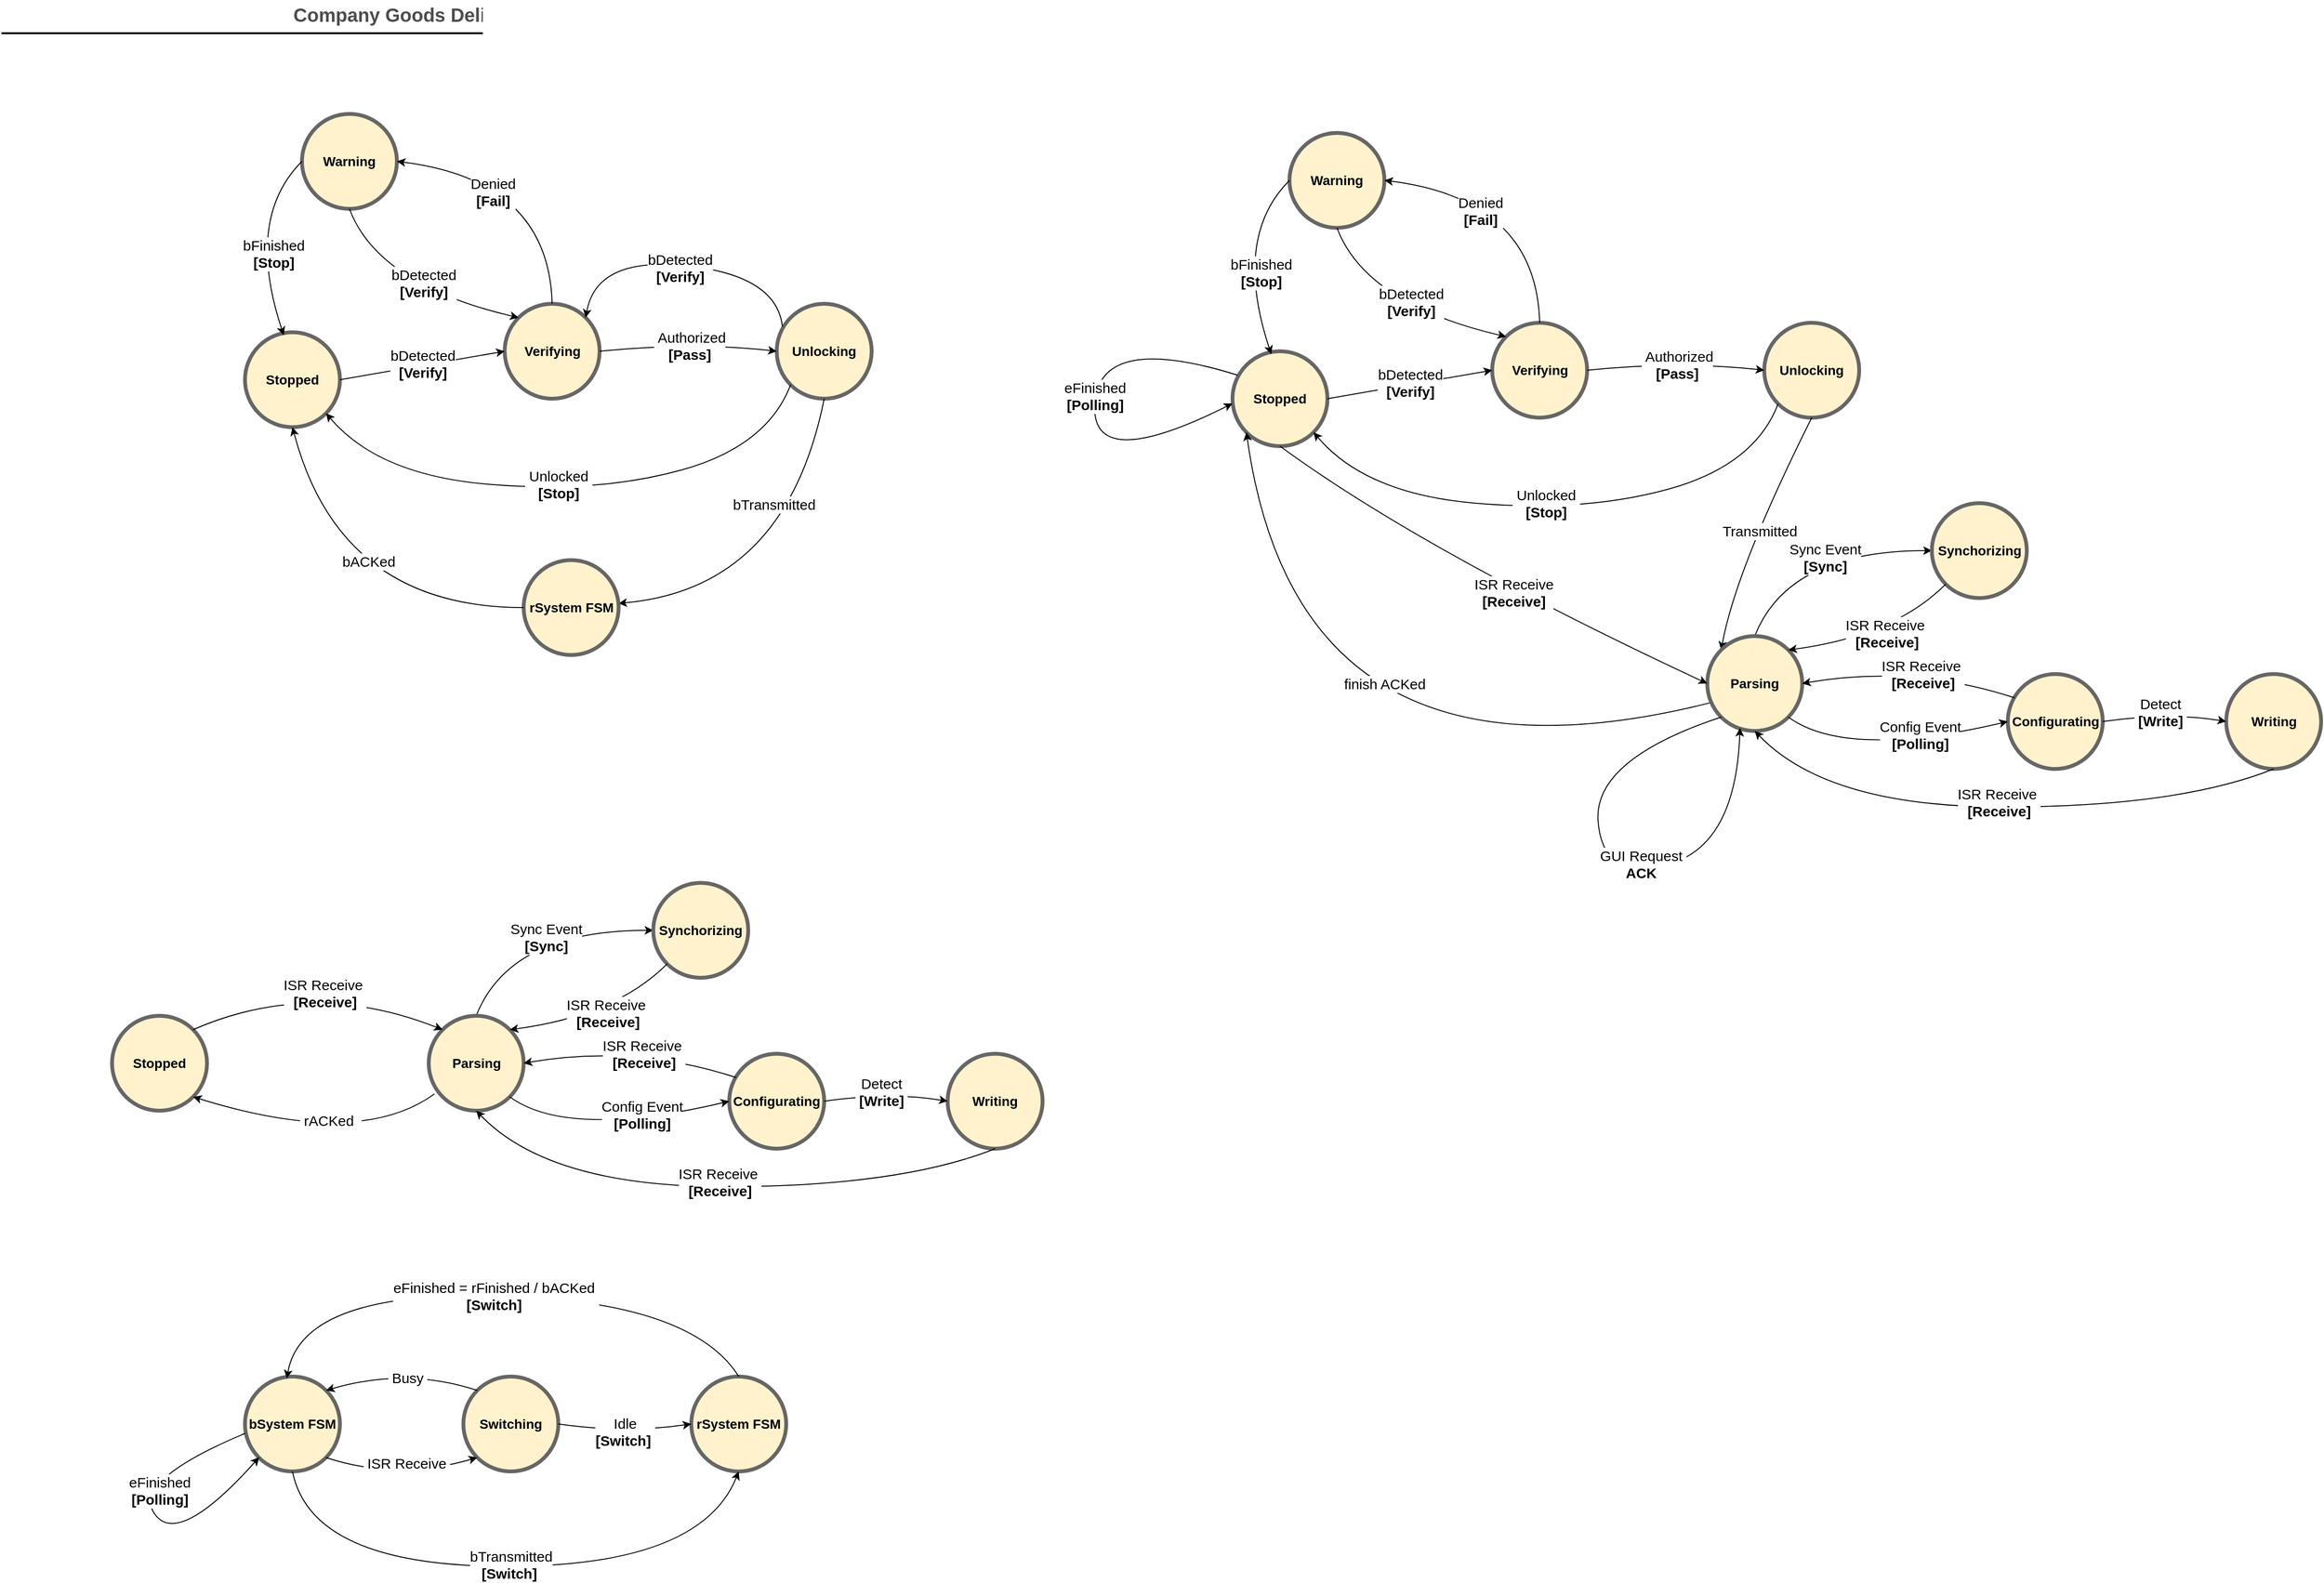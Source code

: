 <mxfile version="22.1.3" type="github">
  <diagram id="C2fSY1v2SiZeoUbDoYyL" name="Page-1">
    <mxGraphModel dx="1969" dy="882" grid="1" gridSize="10" guides="1" tooltips="1" connect="1" arrows="1" fold="1" page="1" pageScale="1" pageWidth="1169" pageHeight="827" math="0" shadow="0">
      <root>
        <mxCell id="0" />
        <mxCell id="1" parent="0" />
        <mxCell id="3ne1QswCM8ZiEu4GHsYG-31" value="Company Goods Delivery Procedure" style="text;html=1;strokeColor=none;fillColor=none;align=center;verticalAlign=middle;whiteSpace=wrap;rounded=0;fontStyle=1;fontSize=20;fontColor=#4D4D4D;" parent="1" vertex="1">
          <mxGeometry x="189.5" y="50" width="790" height="30" as="geometry" />
        </mxCell>
        <mxCell id="3ne1QswCM8ZiEu4GHsYG-32" value="" style="line;strokeWidth=2;html=1;fontSize=20;fontColor=#4D4D4D;" parent="1" vertex="1">
          <mxGeometry x="103.5" y="80" width="960" height="10" as="geometry" />
        </mxCell>
        <mxCell id="JYK7NFnvmHLZQDQHn-Lk-5" value="&lt;font style=&quot;font-size: 14px;&quot;&gt;&lt;b&gt;Warning&lt;br&gt;&lt;/b&gt;&lt;/font&gt;" style="ellipse;whiteSpace=wrap;html=1;aspect=fixed;strokeWidth=4;fillColor=#fff2cc;strokeColor=#666666;" parent="1" vertex="1">
          <mxGeometry x="420" y="170" width="100" height="100" as="geometry" />
        </mxCell>
        <mxCell id="JYK7NFnvmHLZQDQHn-Lk-13" value="&lt;font style=&quot;font-size: 14px;&quot;&gt;&lt;b&gt;Unlocking&lt;/b&gt;&lt;/font&gt;" style="ellipse;whiteSpace=wrap;html=1;aspect=fixed;strokeWidth=4;fillColor=#fff2cc;strokeColor=#666666;" parent="1" vertex="1">
          <mxGeometry x="920" y="370" width="100" height="100" as="geometry" />
        </mxCell>
        <mxCell id="JYK7NFnvmHLZQDQHn-Lk-15" value="&lt;font style=&quot;font-size: 14px;&quot;&gt;&lt;b&gt;Verifying&lt;/b&gt;&lt;/font&gt;" style="ellipse;whiteSpace=wrap;html=1;aspect=fixed;strokeWidth=4;fillColor=#fff2cc;strokeColor=#666666;" parent="1" vertex="1">
          <mxGeometry x="633.5" y="370" width="100" height="100" as="geometry" />
        </mxCell>
        <mxCell id="JYK7NFnvmHLZQDQHn-Lk-16" value="&lt;font style=&quot;font-size: 14px;&quot;&gt;&lt;b&gt;Stopped&lt;/b&gt;&lt;/font&gt;" style="ellipse;whiteSpace=wrap;html=1;aspect=fixed;strokeWidth=4;fillColor=#fff2cc;strokeColor=#666666;" parent="1" vertex="1">
          <mxGeometry x="360" y="400" width="100" height="100" as="geometry" />
        </mxCell>
        <mxCell id="JYK7NFnvmHLZQDQHn-Lk-33" value="" style="curved=1;endArrow=classic;html=1;rounded=0;exitX=0.5;exitY=0;exitDx=0;exitDy=0;entryX=1;entryY=0.5;entryDx=0;entryDy=0;" parent="1" source="JYK7NFnvmHLZQDQHn-Lk-15" target="JYK7NFnvmHLZQDQHn-Lk-5" edge="1">
          <mxGeometry width="50" height="50" relative="1" as="geometry">
            <mxPoint x="750" y="410" as="sourcePoint" />
            <mxPoint x="800" y="360" as="targetPoint" />
            <Array as="points">
              <mxPoint x="680" y="240" />
            </Array>
          </mxGeometry>
        </mxCell>
        <mxCell id="JYK7NFnvmHLZQDQHn-Lk-34" value="&lt;font style=&quot;font-size: 15px;&quot;&gt;Denied&lt;br&gt;&lt;b&gt;[Fail]&lt;/b&gt;&lt;br&gt;&lt;/font&gt;" style="edgeLabel;html=1;align=center;verticalAlign=middle;resizable=0;points=[];" parent="JYK7NFnvmHLZQDQHn-Lk-33" vertex="1" connectable="0">
          <mxGeometry x="0.053" y="5" relative="1" as="geometry">
            <mxPoint x="-35" y="10" as="offset" />
          </mxGeometry>
        </mxCell>
        <mxCell id="JYK7NFnvmHLZQDQHn-Lk-35" value="" style="curved=1;endArrow=classic;html=1;rounded=0;exitX=1;exitY=0.5;exitDx=0;exitDy=0;entryX=0;entryY=0.5;entryDx=0;entryDy=0;" parent="1" source="JYK7NFnvmHLZQDQHn-Lk-15" target="JYK7NFnvmHLZQDQHn-Lk-13" edge="1">
          <mxGeometry width="50" height="50" relative="1" as="geometry">
            <mxPoint x="750" y="410" as="sourcePoint" />
            <mxPoint x="800" y="360" as="targetPoint" />
            <Array as="points">
              <mxPoint x="830" y="410" />
            </Array>
          </mxGeometry>
        </mxCell>
        <mxCell id="JYK7NFnvmHLZQDQHn-Lk-37" value="&lt;span style=&quot;font-size: 15px;&quot;&gt;&amp;nbsp;Authorized&lt;br&gt;&lt;b&gt;[Pass]&lt;/b&gt;&lt;br&gt;&lt;/span&gt;" style="edgeLabel;html=1;align=center;verticalAlign=middle;resizable=0;points=[];" parent="JYK7NFnvmHLZQDQHn-Lk-35" vertex="1" connectable="0">
          <mxGeometry x="0.008" y="2" relative="1" as="geometry">
            <mxPoint y="5" as="offset" />
          </mxGeometry>
        </mxCell>
        <mxCell id="_V2IKP7ejvlJgvTYkyaX-1" value="" style="curved=1;endArrow=classic;html=1;rounded=0;exitX=1;exitY=0.5;exitDx=0;exitDy=0;entryX=0;entryY=0.5;entryDx=0;entryDy=0;" parent="1" source="JYK7NFnvmHLZQDQHn-Lk-16" target="JYK7NFnvmHLZQDQHn-Lk-15" edge="1">
          <mxGeometry width="50" height="50" relative="1" as="geometry">
            <mxPoint x="350" y="414.5" as="sourcePoint" />
            <mxPoint x="485.0" y="414.5" as="targetPoint" />
            <Array as="points" />
          </mxGeometry>
        </mxCell>
        <mxCell id="_V2IKP7ejvlJgvTYkyaX-2" value="&lt;span style=&quot;font-size: 15px;&quot;&gt;bDetected&lt;br&gt;&lt;b&gt;&amp;nbsp;[Verify]&amp;nbsp;&lt;/b&gt;&lt;br&gt;&lt;/span&gt;" style="edgeLabel;html=1;align=center;verticalAlign=middle;resizable=0;points=[];" parent="_V2IKP7ejvlJgvTYkyaX-1" vertex="1" connectable="0">
          <mxGeometry x="0.008" y="2" relative="1" as="geometry">
            <mxPoint as="offset" />
          </mxGeometry>
        </mxCell>
        <mxCell id="_V2IKP7ejvlJgvTYkyaX-4" value="" style="curved=1;endArrow=classic;html=1;rounded=0;exitX=0;exitY=0.5;exitDx=0;exitDy=0;entryX=0.408;entryY=0.031;entryDx=0;entryDy=0;entryPerimeter=0;" parent="1" source="JYK7NFnvmHLZQDQHn-Lk-5" target="JYK7NFnvmHLZQDQHn-Lk-16" edge="1">
          <mxGeometry width="50" height="50" relative="1" as="geometry">
            <mxPoint x="495" y="314" as="sourcePoint" />
            <mxPoint x="280" y="160" as="targetPoint" />
            <Array as="points">
              <mxPoint x="360" y="280" />
            </Array>
          </mxGeometry>
        </mxCell>
        <mxCell id="_V2IKP7ejvlJgvTYkyaX-5" value="&lt;font style=&quot;font-size: 15px;&quot;&gt;bFinished&lt;br&gt;&lt;b style=&quot;border-color: var(--border-color);&quot;&gt;[Stop]&lt;/b&gt;&lt;br&gt;&lt;/font&gt;" style="edgeLabel;html=1;align=center;verticalAlign=middle;resizable=0;points=[];" parent="_V2IKP7ejvlJgvTYkyaX-4" vertex="1" connectable="0">
          <mxGeometry x="0.053" y="5" relative="1" as="geometry">
            <mxPoint x="16" y="12" as="offset" />
          </mxGeometry>
        </mxCell>
        <mxCell id="_V2IKP7ejvlJgvTYkyaX-6" value="" style="curved=1;endArrow=classic;html=1;rounded=0;exitX=0;exitY=1;exitDx=0;exitDy=0;entryX=1;entryY=1;entryDx=0;entryDy=0;" parent="1" source="JYK7NFnvmHLZQDQHn-Lk-13" target="JYK7NFnvmHLZQDQHn-Lk-16" edge="1">
          <mxGeometry width="50" height="50" relative="1" as="geometry">
            <mxPoint x="850" y="460" as="sourcePoint" />
            <mxPoint x="750" y="620" as="targetPoint" />
            <Array as="points">
              <mxPoint x="910" y="520" />
              <mxPoint x="730" y="570" />
              <mxPoint x="500" y="550" />
            </Array>
          </mxGeometry>
        </mxCell>
        <mxCell id="_V2IKP7ejvlJgvTYkyaX-7" value="&lt;font style=&quot;font-size: 15px;&quot;&gt;&amp;nbsp;Unlocked&amp;nbsp;&lt;br&gt;&lt;b&gt;[Stop]&lt;/b&gt;&lt;br&gt;&lt;/font&gt;" style="edgeLabel;html=1;align=center;verticalAlign=middle;resizable=0;points=[];" parent="_V2IKP7ejvlJgvTYkyaX-6" vertex="1" connectable="0">
          <mxGeometry x="0.053" y="5" relative="1" as="geometry">
            <mxPoint x="5" y="-11" as="offset" />
          </mxGeometry>
        </mxCell>
        <mxCell id="_V2IKP7ejvlJgvTYkyaX-9" value="" style="curved=1;endArrow=classic;html=1;rounded=0;exitX=0.5;exitY=1;exitDx=0;exitDy=0;" parent="1" source="JYK7NFnvmHLZQDQHn-Lk-13" target="cntoVFhqolb4l-lRqXu5-13" edge="1">
          <mxGeometry width="50" height="50" relative="1" as="geometry">
            <mxPoint x="1400" y="400" as="sourcePoint" />
            <mxPoint x="1053.0" y="273" as="targetPoint" />
            <Array as="points">
              <mxPoint x="930" y="670" />
            </Array>
          </mxGeometry>
        </mxCell>
        <mxCell id="_V2IKP7ejvlJgvTYkyaX-10" value="&lt;font style=&quot;font-size: 15px;&quot;&gt;bTransmitted&lt;br&gt;&lt;/font&gt;" style="edgeLabel;html=1;align=center;verticalAlign=middle;resizable=0;points=[];" parent="_V2IKP7ejvlJgvTYkyaX-9" vertex="1" connectable="0">
          <mxGeometry x="0.053" y="5" relative="1" as="geometry">
            <mxPoint x="-19" y="-87" as="offset" />
          </mxGeometry>
        </mxCell>
        <mxCell id="_V2IKP7ejvlJgvTYkyaX-13" value="" style="curved=1;endArrow=classic;html=1;rounded=0;exitX=0.5;exitY=1;exitDx=0;exitDy=0;entryX=0;entryY=0;entryDx=0;entryDy=0;" parent="1" source="JYK7NFnvmHLZQDQHn-Lk-5" target="JYK7NFnvmHLZQDQHn-Lk-15" edge="1">
          <mxGeometry width="50" height="50" relative="1" as="geometry">
            <mxPoint x="533.5" y="290" as="sourcePoint" />
            <mxPoint x="728.5" y="290" as="targetPoint" />
            <Array as="points">
              <mxPoint x="500" y="350" />
            </Array>
          </mxGeometry>
        </mxCell>
        <mxCell id="_V2IKP7ejvlJgvTYkyaX-14" value="&lt;span style=&quot;font-size: 15px;&quot;&gt;bDetected&lt;br&gt;&lt;b&gt;[Verify]&lt;/b&gt;&lt;br&gt;&lt;/span&gt;" style="edgeLabel;html=1;align=center;verticalAlign=middle;resizable=0;points=[];" parent="_V2IKP7ejvlJgvTYkyaX-13" vertex="1" connectable="0">
          <mxGeometry x="0.008" y="2" relative="1" as="geometry">
            <mxPoint x="14" y="-8" as="offset" />
          </mxGeometry>
        </mxCell>
        <mxCell id="_V2IKP7ejvlJgvTYkyaX-22" value="&lt;font style=&quot;font-size: 14px;&quot;&gt;&lt;b&gt;Stopped&lt;/b&gt;&lt;/font&gt;" style="ellipse;whiteSpace=wrap;html=1;aspect=fixed;strokeWidth=4;fillColor=#fff2cc;strokeColor=#666666;" parent="1" vertex="1">
          <mxGeometry x="220" y="1120" width="100" height="100" as="geometry" />
        </mxCell>
        <mxCell id="_V2IKP7ejvlJgvTYkyaX-31" value="" style="curved=1;endArrow=classic;html=1;rounded=0;exitX=0.5;exitY=0;exitDx=0;exitDy=0;entryX=0;entryY=0.5;entryDx=0;entryDy=0;" parent="1" source="_V2IKP7ejvlJgvTYkyaX-43" target="_V2IKP7ejvlJgvTYkyaX-46" edge="1">
          <mxGeometry width="50" height="50" relative="1" as="geometry">
            <mxPoint x="770" y="1200" as="sourcePoint" />
            <mxPoint x="940" y="1181" as="targetPoint" />
            <Array as="points">
              <mxPoint x="639" y="1030" />
            </Array>
          </mxGeometry>
        </mxCell>
        <mxCell id="_V2IKP7ejvlJgvTYkyaX-32" value="&lt;font style=&quot;font-size: 15px;&quot;&gt;Sync Event&lt;br&gt;&lt;b&gt;&amp;nbsp;[Sync]&amp;nbsp;&lt;/b&gt;&lt;br&gt;&lt;/font&gt;" style="edgeLabel;html=1;align=center;verticalAlign=middle;resizable=0;points=[];" parent="_V2IKP7ejvlJgvTYkyaX-31" vertex="1" connectable="0">
          <mxGeometry x="0.053" y="5" relative="1" as="geometry">
            <mxPoint x="4" y="12" as="offset" />
          </mxGeometry>
        </mxCell>
        <mxCell id="_V2IKP7ejvlJgvTYkyaX-43" value="&lt;span style=&quot;font-size: 14px;&quot;&gt;&lt;b&gt;Parsing&lt;/b&gt;&lt;/span&gt;" style="ellipse;whiteSpace=wrap;html=1;aspect=fixed;strokeWidth=4;fillColor=#fff2cc;strokeColor=#666666;" parent="1" vertex="1">
          <mxGeometry x="553.5" y="1120" width="100" height="100" as="geometry" />
        </mxCell>
        <mxCell id="_V2IKP7ejvlJgvTYkyaX-46" value="&lt;span style=&quot;font-size: 14px;&quot;&gt;&lt;b&gt;Synchorizing&lt;/b&gt;&lt;/span&gt;" style="ellipse;whiteSpace=wrap;html=1;aspect=fixed;strokeWidth=4;fillColor=#fff2cc;strokeColor=#666666;" parent="1" vertex="1">
          <mxGeometry x="790" y="980" width="100" height="100" as="geometry" />
        </mxCell>
        <mxCell id="_V2IKP7ejvlJgvTYkyaX-47" value="&lt;span style=&quot;font-size: 14px;&quot;&gt;&lt;b&gt;Configurating&lt;/b&gt;&lt;/span&gt;" style="ellipse;whiteSpace=wrap;html=1;aspect=fixed;strokeWidth=4;fillColor=#fff2cc;strokeColor=#666666;" parent="1" vertex="1">
          <mxGeometry x="870" y="1160" width="100" height="100" as="geometry" />
        </mxCell>
        <mxCell id="_V2IKP7ejvlJgvTYkyaX-48" value="" style="curved=1;endArrow=classic;html=1;rounded=0;entryX=0;entryY=0;entryDx=0;entryDy=0;exitX=1;exitY=0;exitDx=0;exitDy=0;" parent="1" source="_V2IKP7ejvlJgvTYkyaX-22" target="_V2IKP7ejvlJgvTYkyaX-43" edge="1">
          <mxGeometry width="50" height="50" relative="1" as="geometry">
            <mxPoint x="420" y="1140" as="sourcePoint" />
            <mxPoint x="710" y="1230" as="targetPoint" />
            <Array as="points">
              <mxPoint x="430" y="1080" />
            </Array>
          </mxGeometry>
        </mxCell>
        <mxCell id="_V2IKP7ejvlJgvTYkyaX-49" value="&lt;span style=&quot;font-size: 15px;&quot;&gt;ISR Receive&amp;nbsp;&lt;br&gt;&lt;b&gt;[Receive]&lt;/b&gt;&lt;br&gt;&lt;/span&gt;" style="edgeLabel;html=1;align=center;verticalAlign=middle;resizable=0;points=[];" parent="_V2IKP7ejvlJgvTYkyaX-48" vertex="1" connectable="0">
          <mxGeometry x="0.008" y="2" relative="1" as="geometry">
            <mxPoint x="6" y="15" as="offset" />
          </mxGeometry>
        </mxCell>
        <mxCell id="_V2IKP7ejvlJgvTYkyaX-52" value="" style="curved=1;endArrow=classic;html=1;rounded=0;exitX=1;exitY=1;exitDx=0;exitDy=0;entryX=0;entryY=0.5;entryDx=0;entryDy=0;" parent="1" source="_V2IKP7ejvlJgvTYkyaX-43" target="_V2IKP7ejvlJgvTYkyaX-47" edge="1">
          <mxGeometry width="50" height="50" relative="1" as="geometry">
            <mxPoint x="649" y="1145" as="sourcePoint" />
            <mxPoint x="770" y="1120" as="targetPoint" />
            <Array as="points">
              <mxPoint x="700" y="1250" />
            </Array>
          </mxGeometry>
        </mxCell>
        <mxCell id="_V2IKP7ejvlJgvTYkyaX-53" value="&lt;font style=&quot;font-size: 15px;&quot;&gt;Config Event&lt;br&gt;&lt;b&gt;&amp;nbsp;[Polling]&amp;nbsp;&lt;/b&gt;&lt;br&gt;&lt;/font&gt;" style="edgeLabel;html=1;align=center;verticalAlign=middle;resizable=0;points=[];" parent="_V2IKP7ejvlJgvTYkyaX-52" vertex="1" connectable="0">
          <mxGeometry x="0.053" y="5" relative="1" as="geometry">
            <mxPoint x="24" y="-8" as="offset" />
          </mxGeometry>
        </mxCell>
        <mxCell id="_V2IKP7ejvlJgvTYkyaX-54" value="&lt;span style=&quot;font-size: 14px;&quot;&gt;&lt;b&gt;Writing&lt;/b&gt;&lt;/span&gt;" style="ellipse;whiteSpace=wrap;html=1;aspect=fixed;strokeWidth=4;fillColor=#fff2cc;strokeColor=#666666;" parent="1" vertex="1">
          <mxGeometry x="1100" y="1160" width="100" height="100" as="geometry" />
        </mxCell>
        <mxCell id="_V2IKP7ejvlJgvTYkyaX-55" value="" style="curved=1;endArrow=classic;html=1;rounded=0;exitX=1;exitY=0.5;exitDx=0;exitDy=0;entryX=0;entryY=0.5;entryDx=0;entryDy=0;" parent="1" source="_V2IKP7ejvlJgvTYkyaX-47" target="_V2IKP7ejvlJgvTYkyaX-54" edge="1">
          <mxGeometry width="50" height="50" relative="1" as="geometry">
            <mxPoint x="880" y="1241" as="sourcePoint" />
            <mxPoint x="1086" y="1291" as="targetPoint" />
            <Array as="points">
              <mxPoint x="1040" y="1200" />
            </Array>
          </mxGeometry>
        </mxCell>
        <mxCell id="_V2IKP7ejvlJgvTYkyaX-56" value="&lt;font style=&quot;font-size: 15px;&quot;&gt;Detect&lt;br&gt;&lt;b&gt;&amp;nbsp;[Write]&amp;nbsp;&lt;/b&gt;&lt;br&gt;&lt;/font&gt;" style="edgeLabel;html=1;align=center;verticalAlign=middle;resizable=0;points=[];" parent="_V2IKP7ejvlJgvTYkyaX-55" vertex="1" connectable="0">
          <mxGeometry x="0.053" y="5" relative="1" as="geometry">
            <mxPoint x="-8" y="5" as="offset" />
          </mxGeometry>
        </mxCell>
        <mxCell id="_V2IKP7ejvlJgvTYkyaX-57" value="" style="curved=1;endArrow=classic;html=1;rounded=0;exitX=0.5;exitY=1;exitDx=0;exitDy=0;entryX=0.5;entryY=1;entryDx=0;entryDy=0;" parent="1" source="_V2IKP7ejvlJgvTYkyaX-54" target="_V2IKP7ejvlJgvTYkyaX-43" edge="1">
          <mxGeometry width="50" height="50" relative="1" as="geometry">
            <mxPoint x="753.5" y="1390" as="sourcePoint" />
            <mxPoint x="877.5" y="1490" as="targetPoint" />
            <Array as="points">
              <mxPoint x="1050" y="1300" />
              <mxPoint x="680" y="1300" />
            </Array>
          </mxGeometry>
        </mxCell>
        <mxCell id="_V2IKP7ejvlJgvTYkyaX-58" value="&lt;span style=&quot;font-size: 15px;&quot;&gt;ISR Receive&amp;nbsp;&lt;br&gt;&lt;b&gt;[Receive]&lt;/b&gt;&lt;br&gt;&lt;/span&gt;" style="edgeLabel;html=1;align=center;verticalAlign=middle;resizable=0;points=[];" parent="_V2IKP7ejvlJgvTYkyaX-57" vertex="1" connectable="0">
          <mxGeometry x="0.008" y="2" relative="1" as="geometry">
            <mxPoint x="-1" y="-7" as="offset" />
          </mxGeometry>
        </mxCell>
        <mxCell id="_V2IKP7ejvlJgvTYkyaX-59" value="" style="curved=1;endArrow=classic;html=1;rounded=0;exitX=0.06;exitY=0.824;exitDx=0;exitDy=0;entryX=1;entryY=1;entryDx=0;entryDy=0;exitPerimeter=0;" parent="1" source="_V2IKP7ejvlJgvTYkyaX-43" target="_V2IKP7ejvlJgvTYkyaX-22" edge="1">
          <mxGeometry width="50" height="50" relative="1" as="geometry">
            <mxPoint x="550" y="1160" as="sourcePoint" />
            <mxPoint x="440" y="1200" as="targetPoint" />
            <Array as="points">
              <mxPoint x="480" y="1260" />
            </Array>
          </mxGeometry>
        </mxCell>
        <mxCell id="_V2IKP7ejvlJgvTYkyaX-60" value="&lt;font style=&quot;font-size: 15px;&quot;&gt;&amp;nbsp;rACKed&amp;nbsp;&amp;nbsp;&lt;br&gt;&lt;/font&gt;" style="edgeLabel;html=1;align=center;verticalAlign=middle;resizable=0;points=[];" parent="_V2IKP7ejvlJgvTYkyaX-59" vertex="1" connectable="0">
          <mxGeometry x="0.053" y="5" relative="1" as="geometry">
            <mxPoint x="19" y="-20" as="offset" />
          </mxGeometry>
        </mxCell>
        <mxCell id="_V2IKP7ejvlJgvTYkyaX-61" value="" style="curved=1;endArrow=classic;html=1;rounded=0;exitX=0.07;exitY=0.25;exitDx=0;exitDy=0;entryX=1;entryY=0.5;entryDx=0;entryDy=0;exitPerimeter=0;" parent="1" source="_V2IKP7ejvlJgvTYkyaX-47" target="_V2IKP7ejvlJgvTYkyaX-43" edge="1">
          <mxGeometry width="50" height="50" relative="1" as="geometry">
            <mxPoint x="460" y="1025" as="sourcePoint" />
            <mxPoint x="691" y="1061" as="targetPoint" />
            <Array as="points">
              <mxPoint x="770" y="1150" />
            </Array>
          </mxGeometry>
        </mxCell>
        <mxCell id="_V2IKP7ejvlJgvTYkyaX-65" value="" style="curved=1;endArrow=classic;html=1;rounded=0;exitX=0;exitY=1;exitDx=0;exitDy=0;entryX=1;entryY=0;entryDx=0;entryDy=0;" parent="1" source="_V2IKP7ejvlJgvTYkyaX-46" target="_V2IKP7ejvlJgvTYkyaX-43" edge="1">
          <mxGeometry width="50" height="50" relative="1" as="geometry">
            <mxPoint x="1175" y="1265" as="sourcePoint" />
            <mxPoint x="614" y="1230" as="targetPoint" />
            <Array as="points">
              <mxPoint x="750" y="1120" />
            </Array>
          </mxGeometry>
        </mxCell>
        <mxCell id="_V2IKP7ejvlJgvTYkyaX-66" value="&lt;span style=&quot;font-size: 15px;&quot;&gt;ISR Receive&amp;nbsp;&lt;br&gt;&lt;b&gt;[Receive]&lt;/b&gt;&lt;br&gt;&lt;/span&gt;" style="edgeLabel;html=1;align=center;verticalAlign=middle;resizable=0;points=[];" parent="_V2IKP7ejvlJgvTYkyaX-65" vertex="1" connectable="0">
          <mxGeometry x="0.008" y="2" relative="1" as="geometry">
            <mxPoint x="10" y="-8" as="offset" />
          </mxGeometry>
        </mxCell>
        <mxCell id="CNW68jbFHCAIOtvnS22N-3" value="&lt;span style=&quot;font-size: 15px;&quot;&gt;ISR Receive&amp;nbsp;&lt;br&gt;&lt;b&gt;[Receive]&lt;/b&gt;&lt;br&gt;&lt;/span&gt;" style="edgeLabel;html=1;align=center;verticalAlign=middle;resizable=0;points=[];" parent="1" vertex="1" connectable="0">
          <mxGeometry x="780.002" y="1159.998" as="geometry" />
        </mxCell>
        <mxCell id="pJSeHeQXLC6wZ5o_dz74-39" value="&lt;font style=&quot;font-size: 14px;&quot;&gt;&lt;b&gt;Switching&lt;/b&gt;&lt;/font&gt;" style="ellipse;whiteSpace=wrap;html=1;aspect=fixed;strokeWidth=4;fillColor=#fff2cc;strokeColor=#666666;" parent="1" vertex="1">
          <mxGeometry x="590" y="1500" width="100" height="100" as="geometry" />
        </mxCell>
        <mxCell id="pJSeHeQXLC6wZ5o_dz74-40" value="&lt;font style=&quot;font-size: 14px;&quot;&gt;&lt;b&gt;bSystem FSM&lt;/b&gt;&lt;/font&gt;" style="ellipse;whiteSpace=wrap;html=1;aspect=fixed;strokeWidth=4;fillColor=#fff2cc;strokeColor=#666666;" parent="1" vertex="1">
          <mxGeometry x="360" y="1500" width="100" height="100" as="geometry" />
        </mxCell>
        <mxCell id="pJSeHeQXLC6wZ5o_dz74-41" value="" style="curved=1;endArrow=classic;html=1;rounded=0;exitX=0;exitY=0;exitDx=0;exitDy=0;entryX=1;entryY=0;entryDx=0;entryDy=0;" parent="1" source="pJSeHeQXLC6wZ5o_dz74-39" target="pJSeHeQXLC6wZ5o_dz74-40" edge="1">
          <mxGeometry width="50" height="50" relative="1" as="geometry">
            <mxPoint x="770" y="1470" as="sourcePoint" />
            <mxPoint x="430" y="1480" as="targetPoint" />
            <Array as="points">
              <mxPoint x="530" y="1490" />
            </Array>
          </mxGeometry>
        </mxCell>
        <mxCell id="pJSeHeQXLC6wZ5o_dz74-42" value="&lt;span style=&quot;font-size: 15px;&quot;&gt;&amp;nbsp;Busy&amp;nbsp;&lt;br&gt;&lt;/span&gt;" style="edgeLabel;html=1;align=center;verticalAlign=middle;resizable=0;points=[];" parent="pJSeHeQXLC6wZ5o_dz74-41" vertex="1" connectable="0">
          <mxGeometry x="0.008" y="2" relative="1" as="geometry">
            <mxPoint x="5" y="7" as="offset" />
          </mxGeometry>
        </mxCell>
        <mxCell id="pJSeHeQXLC6wZ5o_dz74-43" value="" style="curved=1;endArrow=classic;html=1;rounded=0;exitX=1;exitY=1;exitDx=0;exitDy=0;entryX=0;entryY=1;entryDx=0;entryDy=0;" parent="1" source="pJSeHeQXLC6wZ5o_dz74-40" target="pJSeHeQXLC6wZ5o_dz74-39" edge="1">
          <mxGeometry width="50" height="50" relative="1" as="geometry">
            <mxPoint x="370" y="1474.5" as="sourcePoint" />
            <mxPoint x="505.0" y="1474.5" as="targetPoint" />
            <Array as="points">
              <mxPoint x="520" y="1610" />
            </Array>
          </mxGeometry>
        </mxCell>
        <mxCell id="pJSeHeQXLC6wZ5o_dz74-44" value="&lt;span style=&quot;font-size: 15px;&quot;&gt;&amp;nbsp;ISR Receive&amp;nbsp;&lt;br&gt;&lt;br&gt;&lt;/span&gt;" style="edgeLabel;html=1;align=center;verticalAlign=middle;resizable=0;points=[];" parent="pJSeHeQXLC6wZ5o_dz74-43" vertex="1" connectable="0">
          <mxGeometry x="0.008" y="2" relative="1" as="geometry">
            <mxPoint x="5" y="-7" as="offset" />
          </mxGeometry>
        </mxCell>
        <mxCell id="pJSeHeQXLC6wZ5o_dz74-45" value="&lt;font style=&quot;font-size: 14px;&quot;&gt;&lt;b&gt;rSystem FSM&lt;/b&gt;&lt;/font&gt;" style="ellipse;whiteSpace=wrap;html=1;aspect=fixed;strokeWidth=4;fillColor=#fff2cc;strokeColor=#666666;" parent="1" vertex="1">
          <mxGeometry x="830" y="1500" width="100" height="100" as="geometry" />
        </mxCell>
        <mxCell id="pJSeHeQXLC6wZ5o_dz74-46" value="" style="curved=1;endArrow=classic;html=1;rounded=0;exitX=1;exitY=0.5;exitDx=0;exitDy=0;entryX=0;entryY=0.5;entryDx=0;entryDy=0;" parent="1" source="pJSeHeQXLC6wZ5o_dz74-39" target="pJSeHeQXLC6wZ5o_dz74-45" edge="1">
          <mxGeometry width="50" height="50" relative="1" as="geometry">
            <mxPoint x="690" y="1565" as="sourcePoint" />
            <mxPoint x="759" y="1440" as="targetPoint" />
            <Array as="points">
              <mxPoint x="760" y="1560" />
            </Array>
          </mxGeometry>
        </mxCell>
        <mxCell id="pJSeHeQXLC6wZ5o_dz74-47" value="&lt;span style=&quot;font-size: 15px;&quot;&gt;Idle&lt;br&gt;&lt;b&gt;[Switch]&amp;nbsp;&lt;/b&gt;&lt;br&gt;&lt;/span&gt;" style="edgeLabel;html=1;align=center;verticalAlign=middle;resizable=0;points=[];" parent="pJSeHeQXLC6wZ5o_dz74-46" vertex="1" connectable="0">
          <mxGeometry x="0.008" y="2" relative="1" as="geometry">
            <mxPoint x="-1" as="offset" />
          </mxGeometry>
        </mxCell>
        <mxCell id="pJSeHeQXLC6wZ5o_dz74-48" value="" style="curved=1;endArrow=classic;html=1;rounded=0;entryX=0.44;entryY=0.02;entryDx=0;entryDy=0;entryPerimeter=0;exitX=0.5;exitY=0;exitDx=0;exitDy=0;" parent="1" source="pJSeHeQXLC6wZ5o_dz74-45" target="pJSeHeQXLC6wZ5o_dz74-40" edge="1">
          <mxGeometry width="50" height="50" relative="1" as="geometry">
            <mxPoint x="880" y="1490" as="sourcePoint" />
            <mxPoint x="718" y="1270" as="targetPoint" />
            <Array as="points">
              <mxPoint x="830" y="1420" />
              <mxPoint x="420" y="1410" />
            </Array>
          </mxGeometry>
        </mxCell>
        <mxCell id="pJSeHeQXLC6wZ5o_dz74-49" value="&lt;span style=&quot;font-size: 15px;&quot;&gt;eFinished = rFinished / bACKed&amp;nbsp;&lt;br&gt;&lt;b&gt;[Switch]&amp;nbsp;&lt;/b&gt;&lt;br&gt;&lt;/span&gt;" style="edgeLabel;html=1;align=center;verticalAlign=middle;resizable=0;points=[];" parent="pJSeHeQXLC6wZ5o_dz74-48" vertex="1" connectable="0">
          <mxGeometry x="0.008" y="2" relative="1" as="geometry">
            <mxPoint x="1" y="-2" as="offset" />
          </mxGeometry>
        </mxCell>
        <mxCell id="ZaaMmb7EvRBkDWpAQzVJ-5" value="" style="curved=1;endArrow=classic;html=1;rounded=0;exitX=0.5;exitY=1;exitDx=0;exitDy=0;entryX=0.5;entryY=1;entryDx=0;entryDy=0;" parent="1" source="pJSeHeQXLC6wZ5o_dz74-40" target="pJSeHeQXLC6wZ5o_dz74-45" edge="1">
          <mxGeometry width="50" height="50" relative="1" as="geometry">
            <mxPoint x="700" y="1560" as="sourcePoint" />
            <mxPoint x="840" y="1560" as="targetPoint" />
            <Array as="points">
              <mxPoint x="430" y="1700" />
              <mxPoint x="840" y="1700" />
            </Array>
          </mxGeometry>
        </mxCell>
        <mxCell id="ZaaMmb7EvRBkDWpAQzVJ-6" value="&lt;span style=&quot;font-size: 15px;&quot;&gt;bTransmitted&lt;br&gt;&lt;b&gt;[Switch]&amp;nbsp;&lt;/b&gt;&lt;br&gt;&lt;/span&gt;" style="edgeLabel;html=1;align=center;verticalAlign=middle;resizable=0;points=[];" parent="ZaaMmb7EvRBkDWpAQzVJ-5" vertex="1" connectable="0">
          <mxGeometry x="0.008" y="2" relative="1" as="geometry">
            <mxPoint x="-1" as="offset" />
          </mxGeometry>
        </mxCell>
        <mxCell id="cntoVFhqolb4l-lRqXu5-1" value="" style="curved=1;endArrow=classic;html=1;rounded=0;exitX=0.06;exitY=0.24;exitDx=0;exitDy=0;entryX=1;entryY=0;entryDx=0;entryDy=0;exitPerimeter=0;" edge="1" parent="1" source="JYK7NFnvmHLZQDQHn-Lk-13" target="JYK7NFnvmHLZQDQHn-Lk-15">
          <mxGeometry width="50" height="50" relative="1" as="geometry">
            <mxPoint x="900" y="635" as="sourcePoint" />
            <mxPoint x="1074" y="605" as="targetPoint" />
            <Array as="points">
              <mxPoint x="920" y="340" />
              <mxPoint x="730" y="320" />
            </Array>
          </mxGeometry>
        </mxCell>
        <mxCell id="cntoVFhqolb4l-lRqXu5-2" value="&lt;span style=&quot;font-size: 15px;&quot;&gt;bDetected&lt;br&gt;&lt;b&gt;&amp;nbsp;[Verify]&amp;nbsp;&lt;/b&gt;&lt;br&gt;&lt;/span&gt;" style="edgeLabel;html=1;align=center;verticalAlign=middle;resizable=0;points=[];" vertex="1" connectable="0" parent="cntoVFhqolb4l-lRqXu5-1">
          <mxGeometry x="0.008" y="2" relative="1" as="geometry">
            <mxPoint as="offset" />
          </mxGeometry>
        </mxCell>
        <mxCell id="cntoVFhqolb4l-lRqXu5-4" value="" style="curved=1;endArrow=classic;html=1;rounded=0;exitX=0;exitY=0.5;exitDx=0;exitDy=0;entryX=0;entryY=1;entryDx=0;entryDy=0;" edge="1" parent="1">
          <mxGeometry width="50" height="50" relative="1" as="geometry">
            <mxPoint x="360" y="1560" as="sourcePoint" />
            <mxPoint x="375" y="1585" as="targetPoint" />
            <Array as="points">
              <mxPoint x="240" y="1610" />
              <mxPoint x="290" y="1680" />
            </Array>
          </mxGeometry>
        </mxCell>
        <mxCell id="cntoVFhqolb4l-lRqXu5-5" value="&lt;font style=&quot;font-size: 15px;&quot;&gt;eFinished&lt;br&gt;&lt;b style=&quot;border-color: var(--border-color);&quot;&gt;[Polling]&lt;/b&gt;&lt;br&gt;&lt;/font&gt;" style="edgeLabel;html=1;align=center;verticalAlign=middle;resizable=0;points=[];" vertex="1" connectable="0" parent="cntoVFhqolb4l-lRqXu5-4">
          <mxGeometry x="0.053" y="5" relative="1" as="geometry">
            <mxPoint x="-4" y="-29" as="offset" />
          </mxGeometry>
        </mxCell>
        <mxCell id="cntoVFhqolb4l-lRqXu5-13" value="&lt;font style=&quot;font-size: 14px;&quot;&gt;&lt;b&gt;rSystem FSM&lt;/b&gt;&lt;/font&gt;" style="ellipse;whiteSpace=wrap;html=1;aspect=fixed;strokeWidth=4;fillColor=#fff2cc;strokeColor=#666666;" vertex="1" parent="1">
          <mxGeometry x="653.5" y="640" width="100" height="100" as="geometry" />
        </mxCell>
        <mxCell id="cntoVFhqolb4l-lRqXu5-14" value="" style="curved=1;endArrow=classic;html=1;rounded=0;exitX=0;exitY=0.5;exitDx=0;exitDy=0;entryX=0.5;entryY=1;entryDx=0;entryDy=0;" edge="1" parent="1" source="cntoVFhqolb4l-lRqXu5-13" target="JYK7NFnvmHLZQDQHn-Lk-16">
          <mxGeometry width="50" height="50" relative="1" as="geometry">
            <mxPoint x="527" y="480" as="sourcePoint" />
            <mxPoint x="290" y="735" as="targetPoint" />
            <Array as="points">
              <mxPoint x="460" y="690" />
            </Array>
          </mxGeometry>
        </mxCell>
        <mxCell id="cntoVFhqolb4l-lRqXu5-15" value="&lt;font style=&quot;font-size: 15px;&quot;&gt;bACKed&lt;br&gt;&lt;/font&gt;" style="edgeLabel;html=1;align=center;verticalAlign=middle;resizable=0;points=[];" vertex="1" connectable="0" parent="cntoVFhqolb4l-lRqXu5-14">
          <mxGeometry x="0.053" y="5" relative="1" as="geometry">
            <mxPoint x="38" y="-39" as="offset" />
          </mxGeometry>
        </mxCell>
        <mxCell id="cntoVFhqolb4l-lRqXu5-123" value="&lt;font style=&quot;font-size: 14px;&quot;&gt;&lt;b&gt;Warning&lt;br&gt;&lt;/b&gt;&lt;/font&gt;" style="ellipse;whiteSpace=wrap;html=1;aspect=fixed;strokeWidth=4;fillColor=#fff2cc;strokeColor=#666666;" vertex="1" parent="1">
          <mxGeometry x="1460" y="190" width="100" height="100" as="geometry" />
        </mxCell>
        <mxCell id="cntoVFhqolb4l-lRqXu5-124" value="&lt;font style=&quot;font-size: 14px;&quot;&gt;&lt;b&gt;Unlocking&lt;/b&gt;&lt;/font&gt;" style="ellipse;whiteSpace=wrap;html=1;aspect=fixed;strokeWidth=4;fillColor=#fff2cc;strokeColor=#666666;" vertex="1" parent="1">
          <mxGeometry x="1960" y="390" width="100" height="100" as="geometry" />
        </mxCell>
        <mxCell id="cntoVFhqolb4l-lRqXu5-125" value="&lt;font style=&quot;font-size: 14px;&quot;&gt;&lt;b&gt;Verifying&lt;/b&gt;&lt;/font&gt;" style="ellipse;whiteSpace=wrap;html=1;aspect=fixed;strokeWidth=4;fillColor=#fff2cc;strokeColor=#666666;" vertex="1" parent="1">
          <mxGeometry x="1673.5" y="390" width="100" height="100" as="geometry" />
        </mxCell>
        <mxCell id="cntoVFhqolb4l-lRqXu5-126" value="&lt;font style=&quot;font-size: 14px;&quot;&gt;&lt;b&gt;Stopped&lt;/b&gt;&lt;/font&gt;" style="ellipse;whiteSpace=wrap;html=1;aspect=fixed;strokeWidth=4;fillColor=#fff2cc;strokeColor=#666666;" vertex="1" parent="1">
          <mxGeometry x="1400" y="420" width="100" height="100" as="geometry" />
        </mxCell>
        <mxCell id="cntoVFhqolb4l-lRqXu5-127" value="" style="curved=1;endArrow=classic;html=1;rounded=0;exitX=0.5;exitY=0;exitDx=0;exitDy=0;entryX=1;entryY=0.5;entryDx=0;entryDy=0;" edge="1" parent="1" source="cntoVFhqolb4l-lRqXu5-125" target="cntoVFhqolb4l-lRqXu5-123">
          <mxGeometry width="50" height="50" relative="1" as="geometry">
            <mxPoint x="1790" y="430" as="sourcePoint" />
            <mxPoint x="1840" y="380" as="targetPoint" />
            <Array as="points">
              <mxPoint x="1720" y="260" />
            </Array>
          </mxGeometry>
        </mxCell>
        <mxCell id="cntoVFhqolb4l-lRqXu5-128" value="&lt;font style=&quot;font-size: 15px;&quot;&gt;Denied&lt;br&gt;&lt;b&gt;[Fail]&lt;/b&gt;&lt;br&gt;&lt;/font&gt;" style="edgeLabel;html=1;align=center;verticalAlign=middle;resizable=0;points=[];" vertex="1" connectable="0" parent="cntoVFhqolb4l-lRqXu5-127">
          <mxGeometry x="0.053" y="5" relative="1" as="geometry">
            <mxPoint x="-35" y="10" as="offset" />
          </mxGeometry>
        </mxCell>
        <mxCell id="cntoVFhqolb4l-lRqXu5-129" value="" style="curved=1;endArrow=classic;html=1;rounded=0;exitX=1;exitY=0.5;exitDx=0;exitDy=0;entryX=0;entryY=0.5;entryDx=0;entryDy=0;" edge="1" parent="1" source="cntoVFhqolb4l-lRqXu5-125" target="cntoVFhqolb4l-lRqXu5-124">
          <mxGeometry width="50" height="50" relative="1" as="geometry">
            <mxPoint x="1790" y="430" as="sourcePoint" />
            <mxPoint x="1840" y="380" as="targetPoint" />
            <Array as="points">
              <mxPoint x="1870" y="430" />
            </Array>
          </mxGeometry>
        </mxCell>
        <mxCell id="cntoVFhqolb4l-lRqXu5-130" value="&lt;span style=&quot;font-size: 15px;&quot;&gt;&amp;nbsp;Authorized&lt;br&gt;&lt;b&gt;[Pass]&lt;/b&gt;&lt;br&gt;&lt;/span&gt;" style="edgeLabel;html=1;align=center;verticalAlign=middle;resizable=0;points=[];" vertex="1" connectable="0" parent="cntoVFhqolb4l-lRqXu5-129">
          <mxGeometry x="0.008" y="2" relative="1" as="geometry">
            <mxPoint y="5" as="offset" />
          </mxGeometry>
        </mxCell>
        <mxCell id="cntoVFhqolb4l-lRqXu5-131" value="" style="curved=1;endArrow=classic;html=1;rounded=0;exitX=1;exitY=0.5;exitDx=0;exitDy=0;entryX=0;entryY=0.5;entryDx=0;entryDy=0;" edge="1" parent="1" source="cntoVFhqolb4l-lRqXu5-126" target="cntoVFhqolb4l-lRqXu5-125">
          <mxGeometry width="50" height="50" relative="1" as="geometry">
            <mxPoint x="1390" y="434.5" as="sourcePoint" />
            <mxPoint x="1525.0" y="434.5" as="targetPoint" />
            <Array as="points" />
          </mxGeometry>
        </mxCell>
        <mxCell id="cntoVFhqolb4l-lRqXu5-132" value="&lt;span style=&quot;font-size: 15px;&quot;&gt;bDetected&lt;br&gt;&lt;b&gt;&amp;nbsp;[Verify]&amp;nbsp;&lt;/b&gt;&lt;br&gt;&lt;/span&gt;" style="edgeLabel;html=1;align=center;verticalAlign=middle;resizable=0;points=[];" vertex="1" connectable="0" parent="cntoVFhqolb4l-lRqXu5-131">
          <mxGeometry x="0.008" y="2" relative="1" as="geometry">
            <mxPoint as="offset" />
          </mxGeometry>
        </mxCell>
        <mxCell id="cntoVFhqolb4l-lRqXu5-133" value="" style="curved=1;endArrow=classic;html=1;rounded=0;exitX=0;exitY=0.5;exitDx=0;exitDy=0;entryX=0.408;entryY=0.031;entryDx=0;entryDy=0;entryPerimeter=0;" edge="1" parent="1" source="cntoVFhqolb4l-lRqXu5-123" target="cntoVFhqolb4l-lRqXu5-126">
          <mxGeometry width="50" height="50" relative="1" as="geometry">
            <mxPoint x="1535" y="334" as="sourcePoint" />
            <mxPoint x="1320" y="180" as="targetPoint" />
            <Array as="points">
              <mxPoint x="1400" y="300" />
            </Array>
          </mxGeometry>
        </mxCell>
        <mxCell id="cntoVFhqolb4l-lRqXu5-134" value="&lt;font style=&quot;font-size: 15px;&quot;&gt;bFinished&lt;br&gt;&lt;b style=&quot;border-color: var(--border-color);&quot;&gt;[Stop]&lt;/b&gt;&lt;br&gt;&lt;/font&gt;" style="edgeLabel;html=1;align=center;verticalAlign=middle;resizable=0;points=[];" vertex="1" connectable="0" parent="cntoVFhqolb4l-lRqXu5-133">
          <mxGeometry x="0.053" y="5" relative="1" as="geometry">
            <mxPoint x="16" y="12" as="offset" />
          </mxGeometry>
        </mxCell>
        <mxCell id="cntoVFhqolb4l-lRqXu5-135" value="" style="curved=1;endArrow=classic;html=1;rounded=0;exitX=0;exitY=1;exitDx=0;exitDy=0;entryX=1;entryY=1;entryDx=0;entryDy=0;" edge="1" parent="1" source="cntoVFhqolb4l-lRqXu5-124" target="cntoVFhqolb4l-lRqXu5-126">
          <mxGeometry width="50" height="50" relative="1" as="geometry">
            <mxPoint x="1890" y="480" as="sourcePoint" />
            <mxPoint x="1790" y="640" as="targetPoint" />
            <Array as="points">
              <mxPoint x="1950" y="540" />
              <mxPoint x="1770" y="590" />
              <mxPoint x="1540" y="570" />
            </Array>
          </mxGeometry>
        </mxCell>
        <mxCell id="cntoVFhqolb4l-lRqXu5-136" value="&lt;font style=&quot;font-size: 15px;&quot;&gt;&amp;nbsp;Unlocked&amp;nbsp;&lt;br&gt;&lt;b&gt;[Stop]&lt;/b&gt;&lt;br&gt;&lt;/font&gt;" style="edgeLabel;html=1;align=center;verticalAlign=middle;resizable=0;points=[];" vertex="1" connectable="0" parent="cntoVFhqolb4l-lRqXu5-135">
          <mxGeometry x="0.053" y="5" relative="1" as="geometry">
            <mxPoint x="5" y="-11" as="offset" />
          </mxGeometry>
        </mxCell>
        <mxCell id="cntoVFhqolb4l-lRqXu5-137" value="" style="curved=1;endArrow=classic;html=1;rounded=0;exitX=0.5;exitY=1;exitDx=0;exitDy=0;entryX=0;entryY=0;entryDx=0;entryDy=0;" edge="1" parent="1" source="cntoVFhqolb4l-lRqXu5-124" target="cntoVFhqolb4l-lRqXu5-170">
          <mxGeometry width="50" height="50" relative="1" as="geometry">
            <mxPoint x="2440" y="420" as="sourcePoint" />
            <mxPoint x="2160" y="590" as="targetPoint" />
            <Array as="points">
              <mxPoint x="1930" y="650" />
            </Array>
          </mxGeometry>
        </mxCell>
        <mxCell id="cntoVFhqolb4l-lRqXu5-138" value="&lt;font style=&quot;font-size: 15px;&quot;&gt;Transmitted&lt;br&gt;&lt;/font&gt;" style="edgeLabel;html=1;align=center;verticalAlign=middle;resizable=0;points=[];" vertex="1" connectable="0" parent="cntoVFhqolb4l-lRqXu5-137">
          <mxGeometry x="0.053" y="5" relative="1" as="geometry">
            <mxPoint x="3" y="-8" as="offset" />
          </mxGeometry>
        </mxCell>
        <mxCell id="cntoVFhqolb4l-lRqXu5-139" value="" style="curved=1;endArrow=classic;html=1;rounded=0;exitX=0.5;exitY=1;exitDx=0;exitDy=0;entryX=0;entryY=0;entryDx=0;entryDy=0;" edge="1" parent="1" source="cntoVFhqolb4l-lRqXu5-123" target="cntoVFhqolb4l-lRqXu5-125">
          <mxGeometry width="50" height="50" relative="1" as="geometry">
            <mxPoint x="1573.5" y="310" as="sourcePoint" />
            <mxPoint x="1768.5" y="310" as="targetPoint" />
            <Array as="points">
              <mxPoint x="1540" y="370" />
            </Array>
          </mxGeometry>
        </mxCell>
        <mxCell id="cntoVFhqolb4l-lRqXu5-140" value="&lt;span style=&quot;font-size: 15px;&quot;&gt;bDetected&lt;br&gt;&lt;b&gt;[Verify]&lt;/b&gt;&lt;br&gt;&lt;/span&gt;" style="edgeLabel;html=1;align=center;verticalAlign=middle;resizable=0;points=[];" vertex="1" connectable="0" parent="cntoVFhqolb4l-lRqXu5-139">
          <mxGeometry x="0.008" y="2" relative="1" as="geometry">
            <mxPoint x="14" y="-8" as="offset" />
          </mxGeometry>
        </mxCell>
        <mxCell id="cntoVFhqolb4l-lRqXu5-144" value="" style="curved=1;endArrow=classic;html=1;rounded=0;entryX=0;entryY=1;entryDx=0;entryDy=0;exitX=0.051;exitY=0.698;exitDx=0;exitDy=0;exitPerimeter=0;" edge="1" parent="1" source="cntoVFhqolb4l-lRqXu5-170" target="cntoVFhqolb4l-lRqXu5-126">
          <mxGeometry width="50" height="50" relative="1" as="geometry">
            <mxPoint x="1330" y="610" as="sourcePoint" />
            <mxPoint x="1330" y="755" as="targetPoint" />
            <Array as="points">
              <mxPoint x="1470" y="900" />
            </Array>
          </mxGeometry>
        </mxCell>
        <mxCell id="cntoVFhqolb4l-lRqXu5-145" value="&lt;font style=&quot;font-size: 15px;&quot;&gt;finish ACKed&lt;br&gt;&lt;/font&gt;" style="edgeLabel;html=1;align=center;verticalAlign=middle;resizable=0;points=[];" vertex="1" connectable="0" parent="cntoVFhqolb4l-lRqXu5-144">
          <mxGeometry x="0.053" y="5" relative="1" as="geometry">
            <mxPoint x="86" y="-134" as="offset" />
          </mxGeometry>
        </mxCell>
        <mxCell id="cntoVFhqolb4l-lRqXu5-168" value="" style="curved=1;endArrow=classic;html=1;rounded=0;exitX=0.5;exitY=0;exitDx=0;exitDy=0;entryX=0;entryY=0.5;entryDx=0;entryDy=0;" edge="1" parent="1" source="cntoVFhqolb4l-lRqXu5-170" target="cntoVFhqolb4l-lRqXu5-171">
          <mxGeometry width="50" height="50" relative="1" as="geometry">
            <mxPoint x="2116.5" y="800" as="sourcePoint" />
            <mxPoint x="2286.5" y="781" as="targetPoint" />
            <Array as="points">
              <mxPoint x="1985.5" y="630" />
            </Array>
          </mxGeometry>
        </mxCell>
        <mxCell id="cntoVFhqolb4l-lRqXu5-169" value="&lt;font style=&quot;font-size: 15px;&quot;&gt;Sync Event&lt;br&gt;&lt;b&gt;&amp;nbsp;[Sync]&amp;nbsp;&lt;/b&gt;&lt;br&gt;&lt;/font&gt;" style="edgeLabel;html=1;align=center;verticalAlign=middle;resizable=0;points=[];" vertex="1" connectable="0" parent="cntoVFhqolb4l-lRqXu5-168">
          <mxGeometry x="0.053" y="5" relative="1" as="geometry">
            <mxPoint x="4" y="12" as="offset" />
          </mxGeometry>
        </mxCell>
        <mxCell id="cntoVFhqolb4l-lRqXu5-170" value="&lt;span style=&quot;font-size: 14px;&quot;&gt;&lt;b&gt;Parsing&lt;/b&gt;&lt;/span&gt;" style="ellipse;whiteSpace=wrap;html=1;aspect=fixed;strokeWidth=4;fillColor=#fff2cc;strokeColor=#666666;" vertex="1" parent="1">
          <mxGeometry x="1900" y="720" width="100" height="100" as="geometry" />
        </mxCell>
        <mxCell id="cntoVFhqolb4l-lRqXu5-171" value="&lt;span style=&quot;font-size: 14px;&quot;&gt;&lt;b&gt;Synchorizing&lt;/b&gt;&lt;/span&gt;" style="ellipse;whiteSpace=wrap;html=1;aspect=fixed;strokeWidth=4;fillColor=#fff2cc;strokeColor=#666666;" vertex="1" parent="1">
          <mxGeometry x="2136.5" y="580" width="100" height="100" as="geometry" />
        </mxCell>
        <mxCell id="cntoVFhqolb4l-lRqXu5-172" value="&lt;span style=&quot;font-size: 14px;&quot;&gt;&lt;b&gt;Configurating&lt;/b&gt;&lt;/span&gt;" style="ellipse;whiteSpace=wrap;html=1;aspect=fixed;strokeWidth=4;fillColor=#fff2cc;strokeColor=#666666;" vertex="1" parent="1">
          <mxGeometry x="2216.5" y="760" width="100" height="100" as="geometry" />
        </mxCell>
        <mxCell id="cntoVFhqolb4l-lRqXu5-175" value="" style="curved=1;endArrow=classic;html=1;rounded=0;exitX=1;exitY=1;exitDx=0;exitDy=0;entryX=0;entryY=0.5;entryDx=0;entryDy=0;" edge="1" parent="1" source="cntoVFhqolb4l-lRqXu5-170" target="cntoVFhqolb4l-lRqXu5-172">
          <mxGeometry width="50" height="50" relative="1" as="geometry">
            <mxPoint x="1995.5" y="745" as="sourcePoint" />
            <mxPoint x="2116.5" y="720" as="targetPoint" />
            <Array as="points">
              <mxPoint x="2046.5" y="850" />
            </Array>
          </mxGeometry>
        </mxCell>
        <mxCell id="cntoVFhqolb4l-lRqXu5-176" value="&lt;font style=&quot;font-size: 15px;&quot;&gt;Config Event&lt;br&gt;&lt;b&gt;&amp;nbsp;[Polling]&amp;nbsp;&lt;/b&gt;&lt;br&gt;&lt;/font&gt;" style="edgeLabel;html=1;align=center;verticalAlign=middle;resizable=0;points=[];" vertex="1" connectable="0" parent="cntoVFhqolb4l-lRqXu5-175">
          <mxGeometry x="0.053" y="5" relative="1" as="geometry">
            <mxPoint x="24" y="-8" as="offset" />
          </mxGeometry>
        </mxCell>
        <mxCell id="cntoVFhqolb4l-lRqXu5-177" value="&lt;span style=&quot;font-size: 14px;&quot;&gt;&lt;b&gt;Writing&lt;/b&gt;&lt;/span&gt;" style="ellipse;whiteSpace=wrap;html=1;aspect=fixed;strokeWidth=4;fillColor=#fff2cc;strokeColor=#666666;" vertex="1" parent="1">
          <mxGeometry x="2446.5" y="760" width="100" height="100" as="geometry" />
        </mxCell>
        <mxCell id="cntoVFhqolb4l-lRqXu5-178" value="" style="curved=1;endArrow=classic;html=1;rounded=0;exitX=1;exitY=0.5;exitDx=0;exitDy=0;entryX=0;entryY=0.5;entryDx=0;entryDy=0;" edge="1" parent="1" source="cntoVFhqolb4l-lRqXu5-172" target="cntoVFhqolb4l-lRqXu5-177">
          <mxGeometry width="50" height="50" relative="1" as="geometry">
            <mxPoint x="2226.5" y="841" as="sourcePoint" />
            <mxPoint x="2432.5" y="891" as="targetPoint" />
            <Array as="points">
              <mxPoint x="2386.5" y="800" />
            </Array>
          </mxGeometry>
        </mxCell>
        <mxCell id="cntoVFhqolb4l-lRqXu5-179" value="&lt;font style=&quot;font-size: 15px;&quot;&gt;Detect&lt;br&gt;&lt;b&gt;&amp;nbsp;[Write]&amp;nbsp;&lt;/b&gt;&lt;br&gt;&lt;/font&gt;" style="edgeLabel;html=1;align=center;verticalAlign=middle;resizable=0;points=[];" vertex="1" connectable="0" parent="cntoVFhqolb4l-lRqXu5-178">
          <mxGeometry x="0.053" y="5" relative="1" as="geometry">
            <mxPoint x="-8" y="5" as="offset" />
          </mxGeometry>
        </mxCell>
        <mxCell id="cntoVFhqolb4l-lRqXu5-180" value="" style="curved=1;endArrow=classic;html=1;rounded=0;exitX=0.5;exitY=1;exitDx=0;exitDy=0;entryX=0.5;entryY=1;entryDx=0;entryDy=0;" edge="1" parent="1" source="cntoVFhqolb4l-lRqXu5-177" target="cntoVFhqolb4l-lRqXu5-170">
          <mxGeometry width="50" height="50" relative="1" as="geometry">
            <mxPoint x="2100" y="990" as="sourcePoint" />
            <mxPoint x="2224" y="1090" as="targetPoint" />
            <Array as="points">
              <mxPoint x="2396.5" y="900" />
              <mxPoint x="2026.5" y="900" />
            </Array>
          </mxGeometry>
        </mxCell>
        <mxCell id="cntoVFhqolb4l-lRqXu5-181" value="&lt;span style=&quot;font-size: 15px;&quot;&gt;ISR Receive&amp;nbsp;&lt;br&gt;&lt;b&gt;[Receive]&lt;/b&gt;&lt;br&gt;&lt;/span&gt;" style="edgeLabel;html=1;align=center;verticalAlign=middle;resizable=0;points=[];" vertex="1" connectable="0" parent="cntoVFhqolb4l-lRqXu5-180">
          <mxGeometry x="0.008" y="2" relative="1" as="geometry">
            <mxPoint x="-1" y="-7" as="offset" />
          </mxGeometry>
        </mxCell>
        <mxCell id="cntoVFhqolb4l-lRqXu5-184" value="" style="curved=1;endArrow=classic;html=1;rounded=0;exitX=0.07;exitY=0.25;exitDx=0;exitDy=0;entryX=1;entryY=0.5;entryDx=0;entryDy=0;exitPerimeter=0;" edge="1" parent="1" source="cntoVFhqolb4l-lRqXu5-172" target="cntoVFhqolb4l-lRqXu5-170">
          <mxGeometry width="50" height="50" relative="1" as="geometry">
            <mxPoint x="1806.5" y="625" as="sourcePoint" />
            <mxPoint x="2037.5" y="661" as="targetPoint" />
            <Array as="points">
              <mxPoint x="2116.5" y="750" />
            </Array>
          </mxGeometry>
        </mxCell>
        <mxCell id="cntoVFhqolb4l-lRqXu5-185" value="" style="curved=1;endArrow=classic;html=1;rounded=0;exitX=0;exitY=1;exitDx=0;exitDy=0;entryX=1;entryY=0;entryDx=0;entryDy=0;" edge="1" parent="1" source="cntoVFhqolb4l-lRqXu5-171" target="cntoVFhqolb4l-lRqXu5-170">
          <mxGeometry width="50" height="50" relative="1" as="geometry">
            <mxPoint x="2521.5" y="865" as="sourcePoint" />
            <mxPoint x="1960.5" y="830" as="targetPoint" />
            <Array as="points">
              <mxPoint x="2096.5" y="720" />
            </Array>
          </mxGeometry>
        </mxCell>
        <mxCell id="cntoVFhqolb4l-lRqXu5-186" value="&lt;span style=&quot;font-size: 15px;&quot;&gt;ISR Receive&amp;nbsp;&lt;br&gt;&lt;b&gt;[Receive]&lt;/b&gt;&lt;br&gt;&lt;/span&gt;" style="edgeLabel;html=1;align=center;verticalAlign=middle;resizable=0;points=[];" vertex="1" connectable="0" parent="cntoVFhqolb4l-lRqXu5-185">
          <mxGeometry x="0.008" y="2" relative="1" as="geometry">
            <mxPoint x="10" y="-8" as="offset" />
          </mxGeometry>
        </mxCell>
        <mxCell id="cntoVFhqolb4l-lRqXu5-187" value="&lt;span style=&quot;font-size: 15px;&quot;&gt;ISR Receive&amp;nbsp;&lt;br&gt;&lt;b&gt;[Receive]&lt;/b&gt;&lt;br&gt;&lt;/span&gt;" style="edgeLabel;html=1;align=center;verticalAlign=middle;resizable=0;points=[];" vertex="1" connectable="0" parent="1">
          <mxGeometry x="2126.502" y="759.998" as="geometry" />
        </mxCell>
        <mxCell id="cntoVFhqolb4l-lRqXu5-188" value="" style="curved=1;endArrow=classic;html=1;rounded=0;entryX=0;entryY=0.5;entryDx=0;entryDy=0;exitX=0.5;exitY=1;exitDx=0;exitDy=0;" edge="1" parent="1" source="cntoVFhqolb4l-lRqXu5-126" target="cntoVFhqolb4l-lRqXu5-170">
          <mxGeometry width="50" height="50" relative="1" as="geometry">
            <mxPoint x="1450" y="520" as="sourcePoint" />
            <mxPoint x="1641" y="753" as="targetPoint" />
            <Array as="points">
              <mxPoint x="1600" y="630" />
            </Array>
          </mxGeometry>
        </mxCell>
        <mxCell id="cntoVFhqolb4l-lRqXu5-189" value="&lt;font style=&quot;font-size: 15px;&quot;&gt;&lt;span style=&quot;border-color: var(--border-color);&quot;&gt;ISR Receive&lt;br&gt;&lt;/span&gt;&lt;b style=&quot;border-color: var(--border-color);&quot;&gt;[Receive]&lt;/b&gt;&lt;br&gt;&lt;/font&gt;" style="edgeLabel;html=1;align=center;verticalAlign=middle;resizable=0;points=[];" vertex="1" connectable="0" parent="cntoVFhqolb4l-lRqXu5-188">
          <mxGeometry x="0.053" y="5" relative="1" as="geometry">
            <mxPoint x="16" y="12" as="offset" />
          </mxGeometry>
        </mxCell>
        <mxCell id="cntoVFhqolb4l-lRqXu5-190" value="" style="curved=1;endArrow=classic;html=1;rounded=0;exitX=0.051;exitY=0.251;exitDx=0;exitDy=0;entryX=0;entryY=1;entryDx=0;entryDy=0;exitPerimeter=0;" edge="1" parent="1" source="cntoVFhqolb4l-lRqXu5-126">
          <mxGeometry width="50" height="50" relative="1" as="geometry">
            <mxPoint x="1385" y="450" as="sourcePoint" />
            <mxPoint x="1400" y="475" as="targetPoint" />
            <Array as="points">
              <mxPoint x="1260" y="400" />
              <mxPoint x="1250" y="550" />
            </Array>
          </mxGeometry>
        </mxCell>
        <mxCell id="cntoVFhqolb4l-lRqXu5-191" value="&lt;font style=&quot;font-size: 15px;&quot;&gt;eFinished&lt;br&gt;&lt;b style=&quot;border-color: var(--border-color);&quot;&gt;[Polling]&lt;/b&gt;&lt;br&gt;&lt;/font&gt;" style="edgeLabel;html=1;align=center;verticalAlign=middle;resizable=0;points=[];" vertex="1" connectable="0" parent="cntoVFhqolb4l-lRqXu5-190">
          <mxGeometry x="0.053" y="5" relative="1" as="geometry">
            <mxPoint x="-4" y="-29" as="offset" />
          </mxGeometry>
        </mxCell>
        <mxCell id="cntoVFhqolb4l-lRqXu5-193" value="" style="curved=1;endArrow=classic;html=1;rounded=0;exitX=0;exitY=1;exitDx=0;exitDy=0;entryX=0.345;entryY=0.968;entryDx=0;entryDy=0;entryPerimeter=0;" edge="1" parent="1" source="cntoVFhqolb4l-lRqXu5-170" target="cntoVFhqolb4l-lRqXu5-170">
          <mxGeometry width="50" height="50" relative="1" as="geometry">
            <mxPoint x="1930" y="810" as="sourcePoint" />
            <mxPoint x="1940" y="1040" as="targetPoint" />
            <Array as="points">
              <mxPoint x="1780" y="850" />
              <mxPoint x="1790" y="980" />
              <mxPoint x="1930" y="940" />
            </Array>
          </mxGeometry>
        </mxCell>
        <mxCell id="cntoVFhqolb4l-lRqXu5-194" value="&lt;font style=&quot;font-size: 15px;&quot;&gt;&amp;nbsp;GUI Request&amp;nbsp;&lt;br&gt;&lt;b&gt;&amp;nbsp;ACK&amp;nbsp;&lt;/b&gt;&lt;br&gt;&lt;/font&gt;" style="edgeLabel;html=1;align=center;verticalAlign=middle;resizable=0;points=[];" vertex="1" connectable="0" parent="cntoVFhqolb4l-lRqXu5-193">
          <mxGeometry x="0.053" y="5" relative="1" as="geometry">
            <mxPoint x="29" y="-12" as="offset" />
          </mxGeometry>
        </mxCell>
      </root>
    </mxGraphModel>
  </diagram>
</mxfile>
